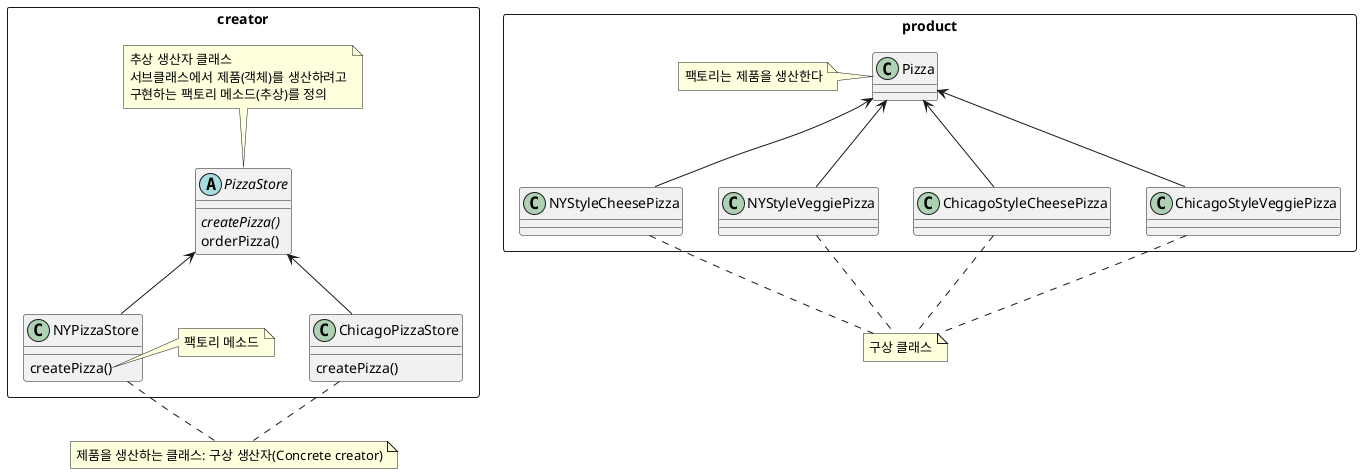 @startuml
'https://plantuml.com/class-diagram

package creator <<Rectangle>>{
    abstract class PizzaStore{
        {abstract} createPizza()
        orderPizza()
    }
    note top
        추상 생산자 클래스
        서브클래스에서 제품(객체)를 생산하려고
        구현하는 팩토리 메소드(추상)를 정의
    end note
    class NYPizzaStore{
        createPizza()
    }
    note right of NYPizzaStore::createPizza
        팩토리 메소드
    end note
    class ChicagoPizzaStore{
        createPizza()
    }
}

package product <<Rectangle>>{
    class Pizza
    note left
        팩토리는 제품을 생산한다
    end note
    class NYStyleCheesePizza
    class NYStyleVeggiePizza
    class ChicagoStyleCheesePizza
    class ChicagoStyleVeggiePizza
}

note "제품을 생산하는 클래스: 구상 생산자(Concrete creator)" as N1
NYPizzaStore .. N1
ChicagoPizzaStore ..N1

note "구상 클래스" as N2
NYStyleCheesePizza .. N2
NYStyleVeggiePizza ..N2
ChicagoStyleCheesePizza ..N2
ChicagoStyleVeggiePizza ..N2

PizzaStore <-- NYPizzaStore
PizzaStore <-- ChicagoPizzaStore

Pizza <-- NYStyleCheesePizza
Pizza <-- NYStyleVeggiePizza
Pizza <-- ChicagoStyleCheesePizza
Pizza <-- ChicagoStyleVeggiePizza

@enduml